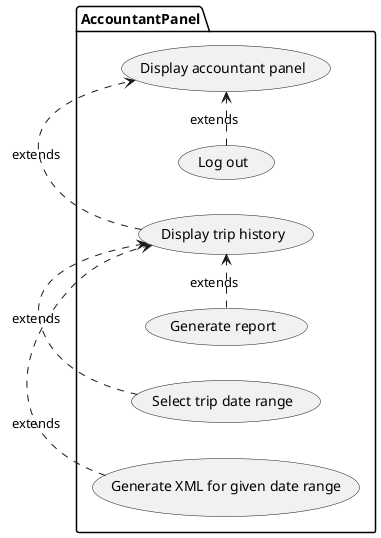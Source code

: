 @startuml

left to right direction

package AccountantPanel {
    (Display accountant panel) as dap
    (Log out) as lo
    (Generate report) as gr
    (Display trip history) as dth
    (Select trip date range) as stdr
    (Generate XML for given date range) as gxfgdr
}

lo .> dap : extends
dth .> dap : extends
gr .> dth : extends
stdr .> dth : extends
gxfgdr .> dth : extends

@enduml